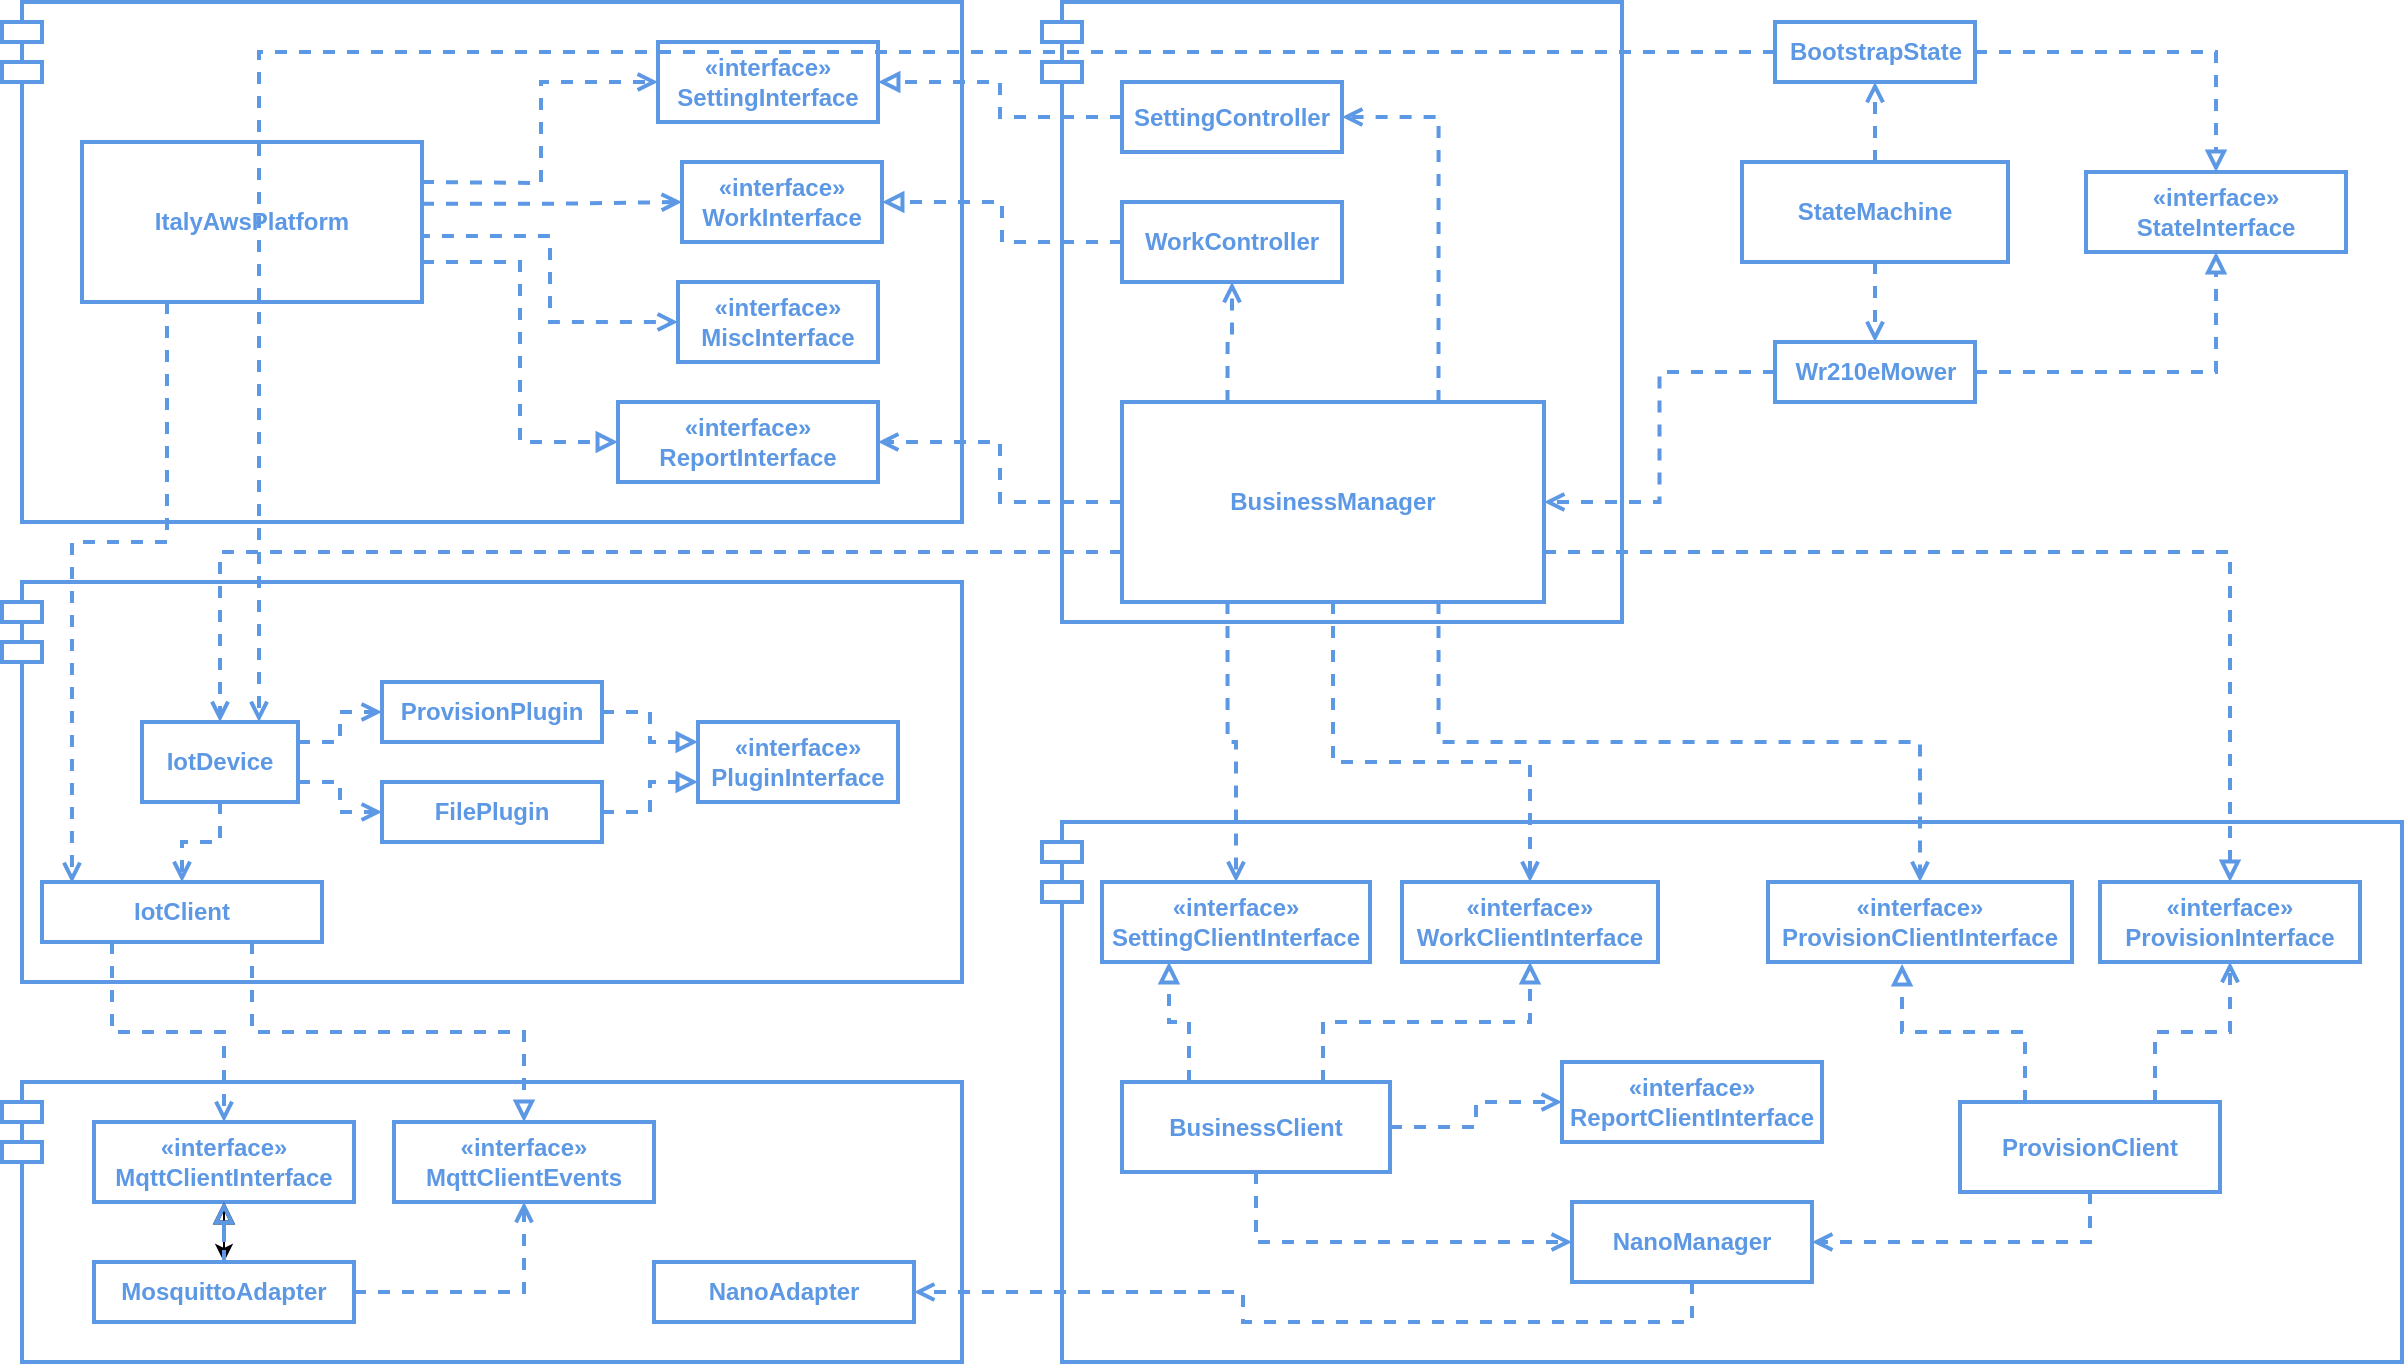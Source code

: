 <mxfile version="22.1.17" type="github">
  <diagram id="C5RBs43oDa-KdzZeNtuy" name="Page-1">
    <mxGraphModel dx="1687" dy="878" grid="1" gridSize="10" guides="1" tooltips="1" connect="1" arrows="1" fold="1" page="1" pageScale="1" pageWidth="827" pageHeight="1169" math="0" shadow="0">
      <root>
        <mxCell id="WIyWlLk6GJQsqaUBKTNV-0" />
        <mxCell id="WIyWlLk6GJQsqaUBKTNV-1" parent="WIyWlLk6GJQsqaUBKTNV-0" />
        <mxCell id="T223Wyw5lx-as_ETwjdr-97" value="" style="shape=module;align=left;spacingLeft=20;align=center;verticalAlign=middle;whiteSpace=wrap;html=1;strokeColor=#5d98e5;fontColor=#6d99f1;fontStyle=1;spacingTop=10;strokeWidth=2;" vertex="1" parent="WIyWlLk6GJQsqaUBKTNV-1">
          <mxGeometry x="560" y="310" width="290" height="310" as="geometry" />
        </mxCell>
        <mxCell id="T223Wyw5lx-as_ETwjdr-94" value="" style="shape=module;align=left;spacingLeft=20;align=center;verticalAlign=middle;whiteSpace=wrap;html=1;strokeColor=#5d98e5;fontColor=#6d99f1;fontStyle=1;spacingTop=10;strokeWidth=2;" vertex="1" parent="WIyWlLk6GJQsqaUBKTNV-1">
          <mxGeometry x="40" y="310" width="480" height="260" as="geometry" />
        </mxCell>
        <mxCell id="T223Wyw5lx-as_ETwjdr-74" value="" style="shape=module;align=left;spacingLeft=20;align=center;verticalAlign=middle;whiteSpace=wrap;html=1;strokeColor=#5d98e5;fontColor=#6d99f1;fontStyle=1;spacingTop=10;strokeWidth=2;" vertex="1" parent="WIyWlLk6GJQsqaUBKTNV-1">
          <mxGeometry x="560" y="720" width="680" height="270" as="geometry" />
        </mxCell>
        <mxCell id="T223Wyw5lx-as_ETwjdr-7" value="" style="shape=module;align=left;spacingLeft=20;align=center;verticalAlign=middle;whiteSpace=wrap;html=1;strokeColor=#5d98e5;fontColor=#6d99f1;fontStyle=1;spacingTop=10;strokeWidth=2;" vertex="1" parent="WIyWlLk6GJQsqaUBKTNV-1">
          <mxGeometry x="40" y="850" width="480" height="140" as="geometry" />
        </mxCell>
        <mxCell id="T223Wyw5lx-as_ETwjdr-77" value="" style="edgeStyle=orthogonalEdgeStyle;rounded=0;orthogonalLoop=1;jettySize=auto;html=1;" edge="1" parent="WIyWlLk6GJQsqaUBKTNV-1" source="T223Wyw5lx-as_ETwjdr-10" target="T223Wyw5lx-as_ETwjdr-12">
          <mxGeometry relative="1" as="geometry" />
        </mxCell>
        <mxCell id="T223Wyw5lx-as_ETwjdr-10" value="&lt;font color=&quot;#5d98e5&quot;&gt;&lt;b&gt;«interface»&lt;br&gt;MqttClientInterface&lt;/b&gt;&lt;br&gt;&lt;/font&gt;" style="html=1;whiteSpace=wrap;strokeWidth=2;strokeColor=#5d98e5;" vertex="1" parent="WIyWlLk6GJQsqaUBKTNV-1">
          <mxGeometry x="86" y="870" width="130" height="40" as="geometry" />
        </mxCell>
        <mxCell id="T223Wyw5lx-as_ETwjdr-13" style="edgeStyle=orthogonalEdgeStyle;rounded=0;orthogonalLoop=1;jettySize=auto;html=1;exitX=0.5;exitY=0;exitDx=0;exitDy=0;entryX=0.5;entryY=1;entryDx=0;entryDy=0;endArrow=block;endFill=0;dashed=1;strokeWidth=2;" edge="1" parent="WIyWlLk6GJQsqaUBKTNV-1" source="T223Wyw5lx-as_ETwjdr-12" target="T223Wyw5lx-as_ETwjdr-10">
          <mxGeometry relative="1" as="geometry" />
        </mxCell>
        <mxCell id="T223Wyw5lx-as_ETwjdr-14" value="" style="edgeStyle=orthogonalEdgeStyle;rounded=0;orthogonalLoop=1;jettySize=auto;html=1;strokeColor=#5d98e5;strokeWidth=2;dashed=1;endArrow=block;endFill=0;" edge="1" parent="WIyWlLk6GJQsqaUBKTNV-1" source="T223Wyw5lx-as_ETwjdr-12" target="T223Wyw5lx-as_ETwjdr-10">
          <mxGeometry relative="1" as="geometry" />
        </mxCell>
        <mxCell id="T223Wyw5lx-as_ETwjdr-35" style="edgeStyle=orthogonalEdgeStyle;rounded=0;orthogonalLoop=1;jettySize=auto;html=1;exitX=1;exitY=0.5;exitDx=0;exitDy=0;entryX=0.5;entryY=1;entryDx=0;entryDy=0;endArrow=open;strokeColor=#5d98e5;endFill=0;strokeWidth=2;dashed=1;" edge="1" parent="WIyWlLk6GJQsqaUBKTNV-1" source="T223Wyw5lx-as_ETwjdr-12" target="T223Wyw5lx-as_ETwjdr-15">
          <mxGeometry relative="1" as="geometry" />
        </mxCell>
        <mxCell id="T223Wyw5lx-as_ETwjdr-12" value="&lt;font color=&quot;#5d98e5&quot;&gt;&lt;b&gt;MosquittoAdapter&lt;/b&gt;&lt;/font&gt;" style="html=1;whiteSpace=wrap;strokeColor=#5d98e5;strokeWidth=2;" vertex="1" parent="WIyWlLk6GJQsqaUBKTNV-1">
          <mxGeometry x="86" y="940" width="130" height="30" as="geometry" />
        </mxCell>
        <mxCell id="T223Wyw5lx-as_ETwjdr-15" value="&lt;font color=&quot;#5d98e5&quot;&gt;&lt;b&gt;«interface»&lt;br&gt;MqttClientEvents&lt;/b&gt;&lt;br&gt;&lt;/font&gt;" style="html=1;whiteSpace=wrap;strokeWidth=2;strokeColor=#5d98e5;" vertex="1" parent="WIyWlLk6GJQsqaUBKTNV-1">
          <mxGeometry x="236" y="870" width="130" height="40" as="geometry" />
        </mxCell>
        <mxCell id="T223Wyw5lx-as_ETwjdr-16" value="" style="shape=module;align=left;spacingLeft=20;align=center;verticalAlign=middle;whiteSpace=wrap;html=1;strokeColor=#5d98e5;fontColor=#6d99f1;fontStyle=1;spacingTop=10;strokeWidth=2;" vertex="1" parent="WIyWlLk6GJQsqaUBKTNV-1">
          <mxGeometry x="40" y="600" width="480" height="200" as="geometry" />
        </mxCell>
        <mxCell id="T223Wyw5lx-as_ETwjdr-36" style="edgeStyle=orthogonalEdgeStyle;rounded=0;orthogonalLoop=1;jettySize=auto;html=1;exitX=0.5;exitY=1;exitDx=0;exitDy=0;endArrow=open;strokeColor=#5d98e5;endFill=0;strokeWidth=2;dashed=1;" edge="1" parent="WIyWlLk6GJQsqaUBKTNV-1" source="T223Wyw5lx-as_ETwjdr-17" target="T223Wyw5lx-as_ETwjdr-21">
          <mxGeometry relative="1" as="geometry" />
        </mxCell>
        <mxCell id="T223Wyw5lx-as_ETwjdr-37" style="edgeStyle=orthogonalEdgeStyle;rounded=0;orthogonalLoop=1;jettySize=auto;html=1;exitX=1;exitY=0.75;exitDx=0;exitDy=0;entryX=0;entryY=0.5;entryDx=0;entryDy=0;endArrow=open;strokeColor=#5d98e5;endFill=0;strokeWidth=2;dashed=1;" edge="1" parent="WIyWlLk6GJQsqaUBKTNV-1" source="T223Wyw5lx-as_ETwjdr-17" target="T223Wyw5lx-as_ETwjdr-20">
          <mxGeometry relative="1" as="geometry" />
        </mxCell>
        <mxCell id="T223Wyw5lx-as_ETwjdr-38" style="edgeStyle=orthogonalEdgeStyle;rounded=0;orthogonalLoop=1;jettySize=auto;html=1;exitX=1;exitY=0.25;exitDx=0;exitDy=0;entryX=0;entryY=0.5;entryDx=0;entryDy=0;endArrow=open;strokeColor=#5d98e5;endFill=0;strokeWidth=2;dashed=1;" edge="1" parent="WIyWlLk6GJQsqaUBKTNV-1" source="T223Wyw5lx-as_ETwjdr-17" target="T223Wyw5lx-as_ETwjdr-19">
          <mxGeometry relative="1" as="geometry" />
        </mxCell>
        <mxCell id="T223Wyw5lx-as_ETwjdr-17" value="&lt;font color=&quot;#5d98e5&quot;&gt;&lt;b&gt;IotDevice&lt;/b&gt;&lt;/font&gt;" style="html=1;whiteSpace=wrap;strokeColor=#5d98e5;strokeWidth=2;" vertex="1" parent="WIyWlLk6GJQsqaUBKTNV-1">
          <mxGeometry x="110" y="670" width="78" height="40" as="geometry" />
        </mxCell>
        <mxCell id="T223Wyw5lx-as_ETwjdr-18" value="&lt;font color=&quot;#5d98e5&quot;&gt;&lt;b&gt;«interface»&lt;br&gt;PluginInterface&lt;/b&gt;&lt;br&gt;&lt;/font&gt;" style="html=1;whiteSpace=wrap;strokeWidth=2;strokeColor=#5d98e5;" vertex="1" parent="WIyWlLk6GJQsqaUBKTNV-1">
          <mxGeometry x="388" y="670" width="100" height="40" as="geometry" />
        </mxCell>
        <mxCell id="T223Wyw5lx-as_ETwjdr-28" style="edgeStyle=orthogonalEdgeStyle;rounded=0;orthogonalLoop=1;jettySize=auto;html=1;exitX=1;exitY=0.5;exitDx=0;exitDy=0;entryX=0;entryY=0.25;entryDx=0;entryDy=0;endArrow=block;strokeColor=#5d98e5;strokeWidth=2;dashed=1;endFill=0;" edge="1" parent="WIyWlLk6GJQsqaUBKTNV-1" source="T223Wyw5lx-as_ETwjdr-19" target="T223Wyw5lx-as_ETwjdr-18">
          <mxGeometry relative="1" as="geometry" />
        </mxCell>
        <mxCell id="T223Wyw5lx-as_ETwjdr-19" value="&lt;font color=&quot;#5d98e5&quot;&gt;&lt;b&gt;ProvisionPlugin&lt;/b&gt;&lt;/font&gt;" style="html=1;whiteSpace=wrap;strokeColor=#5d98e5;strokeWidth=2;" vertex="1" parent="WIyWlLk6GJQsqaUBKTNV-1">
          <mxGeometry x="230" y="650" width="110" height="30" as="geometry" />
        </mxCell>
        <mxCell id="T223Wyw5lx-as_ETwjdr-29" style="edgeStyle=orthogonalEdgeStyle;rounded=0;orthogonalLoop=1;jettySize=auto;html=1;exitX=1;exitY=0.5;exitDx=0;exitDy=0;entryX=0;entryY=0.75;entryDx=0;entryDy=0;endArrow=block;strokeColor=#5d98e5;strokeWidth=2;dashed=1;endFill=0;" edge="1" parent="WIyWlLk6GJQsqaUBKTNV-1" source="T223Wyw5lx-as_ETwjdr-20" target="T223Wyw5lx-as_ETwjdr-18">
          <mxGeometry relative="1" as="geometry" />
        </mxCell>
        <mxCell id="T223Wyw5lx-as_ETwjdr-20" value="&lt;font color=&quot;#5d98e5&quot;&gt;&lt;b&gt;FilePlugin&lt;/b&gt;&lt;/font&gt;" style="html=1;whiteSpace=wrap;strokeColor=#5d98e5;strokeWidth=2;" vertex="1" parent="WIyWlLk6GJQsqaUBKTNV-1">
          <mxGeometry x="230" y="700" width="110" height="30" as="geometry" />
        </mxCell>
        <mxCell id="T223Wyw5lx-as_ETwjdr-30" style="edgeStyle=orthogonalEdgeStyle;rounded=0;orthogonalLoop=1;jettySize=auto;html=1;exitX=0.25;exitY=1;exitDx=0;exitDy=0;entryX=0.5;entryY=0;entryDx=0;entryDy=0;endArrow=open;endFill=0;strokeWidth=2;strokeColor=#5d98e5;dashed=1;" edge="1" parent="WIyWlLk6GJQsqaUBKTNV-1" source="T223Wyw5lx-as_ETwjdr-21" target="T223Wyw5lx-as_ETwjdr-10">
          <mxGeometry relative="1" as="geometry" />
        </mxCell>
        <mxCell id="T223Wyw5lx-as_ETwjdr-33" style="edgeStyle=orthogonalEdgeStyle;rounded=0;orthogonalLoop=1;jettySize=auto;html=1;exitX=0.75;exitY=1;exitDx=0;exitDy=0;endArrow=block;strokeColor=#5d98e5;strokeWidth=2;dashed=1;endFill=0;" edge="1" parent="WIyWlLk6GJQsqaUBKTNV-1" source="T223Wyw5lx-as_ETwjdr-21" target="T223Wyw5lx-as_ETwjdr-15">
          <mxGeometry relative="1" as="geometry" />
        </mxCell>
        <mxCell id="T223Wyw5lx-as_ETwjdr-21" value="&lt;font color=&quot;#5d98e5&quot;&gt;&lt;b&gt;IotClient&lt;/b&gt;&lt;/font&gt;" style="html=1;whiteSpace=wrap;strokeColor=#5d98e5;strokeWidth=2;" vertex="1" parent="WIyWlLk6GJQsqaUBKTNV-1">
          <mxGeometry x="60" y="750" width="140" height="30" as="geometry" />
        </mxCell>
        <mxCell id="T223Wyw5lx-as_ETwjdr-41" value="&lt;font color=&quot;#5d98e5&quot;&gt;&lt;b&gt;«interface»&lt;br&gt;SettingInterface&lt;/b&gt;&lt;br&gt;&lt;/font&gt;" style="html=1;whiteSpace=wrap;strokeWidth=2;strokeColor=#5d98e5;" vertex="1" parent="WIyWlLk6GJQsqaUBKTNV-1">
          <mxGeometry x="368" y="330" width="110" height="40" as="geometry" />
        </mxCell>
        <mxCell id="T223Wyw5lx-as_ETwjdr-42" value="&lt;font color=&quot;#5d98e5&quot;&gt;&lt;b&gt;«interface»&lt;br&gt;WorkInterface&lt;/b&gt;&lt;br&gt;&lt;/font&gt;" style="html=1;whiteSpace=wrap;strokeWidth=2;strokeColor=#5d98e5;" vertex="1" parent="WIyWlLk6GJQsqaUBKTNV-1">
          <mxGeometry x="380" y="390" width="100" height="40" as="geometry" />
        </mxCell>
        <mxCell id="T223Wyw5lx-as_ETwjdr-43" value="&lt;font color=&quot;#5d98e5&quot;&gt;&lt;b&gt;«interface»&lt;br&gt;MiscInterface&lt;/b&gt;&lt;br&gt;&lt;/font&gt;" style="html=1;whiteSpace=wrap;strokeWidth=2;strokeColor=#5d98e5;" vertex="1" parent="WIyWlLk6GJQsqaUBKTNV-1">
          <mxGeometry x="378" y="450" width="100" height="40" as="geometry" />
        </mxCell>
        <mxCell id="T223Wyw5lx-as_ETwjdr-44" value="&lt;font color=&quot;#5d98e5&quot;&gt;&lt;b&gt;«interface»&lt;br&gt;ReportInterface&lt;/b&gt;&lt;br&gt;&lt;/font&gt;" style="html=1;whiteSpace=wrap;strokeWidth=2;strokeColor=#5d98e5;" vertex="1" parent="WIyWlLk6GJQsqaUBKTNV-1">
          <mxGeometry x="348" y="510" width="130" height="40" as="geometry" />
        </mxCell>
        <mxCell id="T223Wyw5lx-as_ETwjdr-88" style="edgeStyle=orthogonalEdgeStyle;rounded=0;orthogonalLoop=1;jettySize=auto;html=1;entryX=0;entryY=0.5;entryDx=0;entryDy=0;endArrow=open;strokeColor=#5d98e5;endFill=0;strokeWidth=2;dashed=1;" edge="1" parent="WIyWlLk6GJQsqaUBKTNV-1" target="T223Wyw5lx-as_ETwjdr-41">
          <mxGeometry relative="1" as="geometry">
            <mxPoint x="250" y="400" as="sourcePoint" />
          </mxGeometry>
        </mxCell>
        <mxCell id="T223Wyw5lx-as_ETwjdr-89" style="edgeStyle=orthogonalEdgeStyle;rounded=0;orthogonalLoop=1;jettySize=auto;html=1;exitX=1;exitY=0.386;exitDx=0;exitDy=0;exitPerimeter=0;endArrow=open;strokeColor=#5d98e5;endFill=0;strokeWidth=2;dashed=1;" edge="1" parent="WIyWlLk6GJQsqaUBKTNV-1" source="T223Wyw5lx-as_ETwjdr-45" target="T223Wyw5lx-as_ETwjdr-42">
          <mxGeometry relative="1" as="geometry" />
        </mxCell>
        <mxCell id="T223Wyw5lx-as_ETwjdr-90" style="edgeStyle=orthogonalEdgeStyle;rounded=0;orthogonalLoop=1;jettySize=auto;html=1;exitX=0.988;exitY=0.588;exitDx=0;exitDy=0;entryX=0;entryY=0.5;entryDx=0;entryDy=0;exitPerimeter=0;endArrow=open;strokeColor=#5d98e5;endFill=0;strokeWidth=2;dashed=1;" edge="1" parent="WIyWlLk6GJQsqaUBKTNV-1" source="T223Wyw5lx-as_ETwjdr-45" target="T223Wyw5lx-as_ETwjdr-43">
          <mxGeometry relative="1" as="geometry" />
        </mxCell>
        <mxCell id="T223Wyw5lx-as_ETwjdr-91" style="edgeStyle=orthogonalEdgeStyle;rounded=0;orthogonalLoop=1;jettySize=auto;html=1;exitX=1;exitY=0.75;exitDx=0;exitDy=0;entryX=0;entryY=0.5;entryDx=0;entryDy=0;endArrow=block;strokeColor=#5d98e5;strokeWidth=2;dashed=1;endFill=0;" edge="1" parent="WIyWlLk6GJQsqaUBKTNV-1" source="T223Wyw5lx-as_ETwjdr-45" target="T223Wyw5lx-as_ETwjdr-44">
          <mxGeometry relative="1" as="geometry" />
        </mxCell>
        <mxCell id="T223Wyw5lx-as_ETwjdr-45" value="&lt;font color=&quot;#5d98e5&quot;&gt;&lt;b&gt;ItalyAwsPlatform&lt;/b&gt;&lt;/font&gt;" style="html=1;whiteSpace=wrap;strokeColor=#5d98e5;strokeWidth=2;" vertex="1" parent="WIyWlLk6GJQsqaUBKTNV-1">
          <mxGeometry x="80" y="380" width="170" height="80" as="geometry" />
        </mxCell>
        <mxCell id="T223Wyw5lx-as_ETwjdr-111" style="edgeStyle=orthogonalEdgeStyle;rounded=0;orthogonalLoop=1;jettySize=auto;html=1;exitX=0;exitY=0.5;exitDx=0;exitDy=0;endArrow=block;strokeColor=#5d98e5;strokeWidth=2;dashed=1;endFill=0;" edge="1" parent="WIyWlLk6GJQsqaUBKTNV-1" source="T223Wyw5lx-as_ETwjdr-46" target="T223Wyw5lx-as_ETwjdr-42">
          <mxGeometry relative="1" as="geometry" />
        </mxCell>
        <mxCell id="T223Wyw5lx-as_ETwjdr-46" value="&lt;font color=&quot;#5d98e5&quot;&gt;&lt;b&gt;WorkController&lt;/b&gt;&lt;/font&gt;" style="html=1;whiteSpace=wrap;strokeColor=#5d98e5;strokeWidth=2;" vertex="1" parent="WIyWlLk6GJQsqaUBKTNV-1">
          <mxGeometry x="600" y="410" width="110" height="40" as="geometry" />
        </mxCell>
        <mxCell id="T223Wyw5lx-as_ETwjdr-110" style="edgeStyle=orthogonalEdgeStyle;rounded=0;orthogonalLoop=1;jettySize=auto;html=1;exitX=0;exitY=0.5;exitDx=0;exitDy=0;entryX=1;entryY=0.5;entryDx=0;entryDy=0;endArrow=block;strokeColor=#5d98e5;strokeWidth=2;dashed=1;endFill=0;" edge="1" parent="WIyWlLk6GJQsqaUBKTNV-1" source="T223Wyw5lx-as_ETwjdr-47" target="T223Wyw5lx-as_ETwjdr-41">
          <mxGeometry relative="1" as="geometry" />
        </mxCell>
        <mxCell id="T223Wyw5lx-as_ETwjdr-47" value="&lt;font color=&quot;#5d98e5&quot;&gt;&lt;b&gt;SettingController&lt;/b&gt;&lt;/font&gt;" style="html=1;whiteSpace=wrap;strokeColor=#5d98e5;strokeWidth=2;" vertex="1" parent="WIyWlLk6GJQsqaUBKTNV-1">
          <mxGeometry x="600" y="350" width="110" height="35" as="geometry" />
        </mxCell>
        <mxCell id="T223Wyw5lx-as_ETwjdr-96" style="edgeStyle=orthogonalEdgeStyle;rounded=0;orthogonalLoop=1;jettySize=auto;html=1;exitX=0;exitY=0.5;exitDx=0;exitDy=0;entryX=1;entryY=0.5;entryDx=0;entryDy=0;endArrow=open;strokeColor=#5d98e5;strokeWidth=2;dashed=1;endFill=0;" edge="1" parent="WIyWlLk6GJQsqaUBKTNV-1" source="T223Wyw5lx-as_ETwjdr-48" target="T223Wyw5lx-as_ETwjdr-44">
          <mxGeometry relative="1" as="geometry" />
        </mxCell>
        <mxCell id="T223Wyw5lx-as_ETwjdr-98" style="edgeStyle=orthogonalEdgeStyle;rounded=0;orthogonalLoop=1;jettySize=auto;html=1;exitX=0.25;exitY=1;exitDx=0;exitDy=0;endArrow=open;strokeColor=#5d98e5;strokeWidth=2;dashed=1;endFill=0;" edge="1" parent="WIyWlLk6GJQsqaUBKTNV-1" source="T223Wyw5lx-as_ETwjdr-48" target="T223Wyw5lx-as_ETwjdr-62">
          <mxGeometry relative="1" as="geometry" />
        </mxCell>
        <mxCell id="T223Wyw5lx-as_ETwjdr-99" style="edgeStyle=orthogonalEdgeStyle;rounded=0;orthogonalLoop=1;jettySize=auto;html=1;exitX=0.5;exitY=1;exitDx=0;exitDy=0;entryX=0.5;entryY=0;entryDx=0;entryDy=0;endArrow=open;strokeColor=#5d98e5;strokeWidth=2;dashed=1;endFill=0;" edge="1" parent="WIyWlLk6GJQsqaUBKTNV-1" source="T223Wyw5lx-as_ETwjdr-48" target="T223Wyw5lx-as_ETwjdr-63">
          <mxGeometry relative="1" as="geometry">
            <Array as="points">
              <mxPoint x="706" y="690" />
              <mxPoint x="804" y="690" />
            </Array>
          </mxGeometry>
        </mxCell>
        <mxCell id="T223Wyw5lx-as_ETwjdr-101" style="edgeStyle=orthogonalEdgeStyle;rounded=0;orthogonalLoop=1;jettySize=auto;html=1;exitX=0.75;exitY=1;exitDx=0;exitDy=0;entryX=0.5;entryY=0;entryDx=0;entryDy=0;endArrow=open;strokeColor=#5d98e5;strokeWidth=2;dashed=1;endFill=0;" edge="1" parent="WIyWlLk6GJQsqaUBKTNV-1" source="T223Wyw5lx-as_ETwjdr-48" target="T223Wyw5lx-as_ETwjdr-61">
          <mxGeometry relative="1" as="geometry" />
        </mxCell>
        <mxCell id="T223Wyw5lx-as_ETwjdr-102" style="edgeStyle=orthogonalEdgeStyle;rounded=0;orthogonalLoop=1;jettySize=auto;html=1;exitX=1;exitY=0.75;exitDx=0;exitDy=0;entryX=0.5;entryY=0;entryDx=0;entryDy=0;endArrow=block;strokeColor=#5d98e5;strokeWidth=2;dashed=1;endFill=0;" edge="1" parent="WIyWlLk6GJQsqaUBKTNV-1" source="T223Wyw5lx-as_ETwjdr-48" target="T223Wyw5lx-as_ETwjdr-60">
          <mxGeometry relative="1" as="geometry" />
        </mxCell>
        <mxCell id="T223Wyw5lx-as_ETwjdr-112" style="edgeStyle=orthogonalEdgeStyle;rounded=0;orthogonalLoop=1;jettySize=auto;html=1;exitX=0.25;exitY=0;exitDx=0;exitDy=0;entryX=0.5;entryY=1;entryDx=0;entryDy=0;endArrow=open;strokeColor=#5d98e5;strokeWidth=2;dashed=1;endFill=0;" edge="1" parent="WIyWlLk6GJQsqaUBKTNV-1" source="T223Wyw5lx-as_ETwjdr-48" target="T223Wyw5lx-as_ETwjdr-46">
          <mxGeometry relative="1" as="geometry" />
        </mxCell>
        <mxCell id="T223Wyw5lx-as_ETwjdr-113" style="edgeStyle=orthogonalEdgeStyle;rounded=0;orthogonalLoop=1;jettySize=auto;html=1;exitX=0.75;exitY=0;exitDx=0;exitDy=0;entryX=1;entryY=0.5;entryDx=0;entryDy=0;endArrow=open;strokeColor=#5d98e5;strokeWidth=2;dashed=1;endFill=0;" edge="1" parent="WIyWlLk6GJQsqaUBKTNV-1" source="T223Wyw5lx-as_ETwjdr-48" target="T223Wyw5lx-as_ETwjdr-47">
          <mxGeometry relative="1" as="geometry" />
        </mxCell>
        <mxCell id="T223Wyw5lx-as_ETwjdr-114" style="edgeStyle=orthogonalEdgeStyle;rounded=0;orthogonalLoop=1;jettySize=auto;html=1;exitX=0;exitY=0.75;exitDx=0;exitDy=0;entryX=0.5;entryY=0;entryDx=0;entryDy=0;endArrow=open;strokeColor=#5d98e5;strokeWidth=2;dashed=1;endFill=0;" edge="1" parent="WIyWlLk6GJQsqaUBKTNV-1" source="T223Wyw5lx-as_ETwjdr-48" target="T223Wyw5lx-as_ETwjdr-17">
          <mxGeometry relative="1" as="geometry" />
        </mxCell>
        <mxCell id="T223Wyw5lx-as_ETwjdr-48" value="&lt;font color=&quot;#5d98e5&quot;&gt;&lt;b&gt;BusinessManager&lt;/b&gt;&lt;/font&gt;" style="html=1;whiteSpace=wrap;strokeColor=#5d98e5;strokeWidth=2;" vertex="1" parent="WIyWlLk6GJQsqaUBKTNV-1">
          <mxGeometry x="600" y="510" width="211" height="100" as="geometry" />
        </mxCell>
        <mxCell id="T223Wyw5lx-as_ETwjdr-49" value="&lt;font color=&quot;#5d98e5&quot;&gt;&lt;b&gt;«interface»&lt;br&gt;StateInterface&lt;/b&gt;&lt;br&gt;&lt;/font&gt;" style="html=1;whiteSpace=wrap;strokeWidth=2;strokeColor=#5d98e5;" vertex="1" parent="WIyWlLk6GJQsqaUBKTNV-1">
          <mxGeometry x="1082" y="395" width="130" height="40" as="geometry" />
        </mxCell>
        <mxCell id="T223Wyw5lx-as_ETwjdr-104" style="edgeStyle=orthogonalEdgeStyle;rounded=0;orthogonalLoop=1;jettySize=auto;html=1;exitX=1;exitY=0.5;exitDx=0;exitDy=0;entryX=0.5;entryY=0;entryDx=0;entryDy=0;endArrow=block;strokeColor=#5d98e5;strokeWidth=2;dashed=1;endFill=0;" edge="1" parent="WIyWlLk6GJQsqaUBKTNV-1" source="T223Wyw5lx-as_ETwjdr-50" target="T223Wyw5lx-as_ETwjdr-49">
          <mxGeometry relative="1" as="geometry" />
        </mxCell>
        <mxCell id="T223Wyw5lx-as_ETwjdr-115" style="edgeStyle=orthogonalEdgeStyle;rounded=0;orthogonalLoop=1;jettySize=auto;html=1;exitX=0;exitY=0.5;exitDx=0;exitDy=0;entryX=0.75;entryY=0;entryDx=0;entryDy=0;endArrow=open;strokeColor=#5d98e5;strokeWidth=2;dashed=1;endFill=0;" edge="1" parent="WIyWlLk6GJQsqaUBKTNV-1" source="T223Wyw5lx-as_ETwjdr-50" target="T223Wyw5lx-as_ETwjdr-17">
          <mxGeometry relative="1" as="geometry" />
        </mxCell>
        <mxCell id="T223Wyw5lx-as_ETwjdr-50" value="&lt;font color=&quot;#5d98e5&quot;&gt;&lt;b&gt;BootstrapState&lt;/b&gt;&lt;/font&gt;" style="html=1;whiteSpace=wrap;strokeColor=#5d98e5;strokeWidth=2;" vertex="1" parent="WIyWlLk6GJQsqaUBKTNV-1">
          <mxGeometry x="926.5" y="320" width="100" height="30" as="geometry" />
        </mxCell>
        <mxCell id="T223Wyw5lx-as_ETwjdr-105" style="edgeStyle=orthogonalEdgeStyle;rounded=0;orthogonalLoop=1;jettySize=auto;html=1;exitX=0.5;exitY=1;exitDx=0;exitDy=0;entryX=0.5;entryY=0;entryDx=0;entryDy=0;endArrow=open;strokeColor=#5d98e5;strokeWidth=2;dashed=1;endFill=0;" edge="1" parent="WIyWlLk6GJQsqaUBKTNV-1" source="T223Wyw5lx-as_ETwjdr-51" target="T223Wyw5lx-as_ETwjdr-52">
          <mxGeometry relative="1" as="geometry" />
        </mxCell>
        <mxCell id="T223Wyw5lx-as_ETwjdr-106" style="edgeStyle=orthogonalEdgeStyle;rounded=0;orthogonalLoop=1;jettySize=auto;html=1;exitX=0.5;exitY=0;exitDx=0;exitDy=0;entryX=0.5;entryY=1;entryDx=0;entryDy=0;endArrow=open;strokeColor=#5d98e5;strokeWidth=2;dashed=1;endFill=0;" edge="1" parent="WIyWlLk6GJQsqaUBKTNV-1" source="T223Wyw5lx-as_ETwjdr-51" target="T223Wyw5lx-as_ETwjdr-50">
          <mxGeometry relative="1" as="geometry" />
        </mxCell>
        <mxCell id="T223Wyw5lx-as_ETwjdr-51" value="&lt;font color=&quot;#5d98e5&quot;&gt;&lt;b&gt;StateMachine&lt;/b&gt;&lt;/font&gt;" style="html=1;whiteSpace=wrap;strokeColor=#5d98e5;strokeWidth=2;" vertex="1" parent="WIyWlLk6GJQsqaUBKTNV-1">
          <mxGeometry x="910" y="390" width="133" height="50" as="geometry" />
        </mxCell>
        <mxCell id="T223Wyw5lx-as_ETwjdr-103" style="edgeStyle=orthogonalEdgeStyle;rounded=0;orthogonalLoop=1;jettySize=auto;html=1;exitX=1;exitY=0.5;exitDx=0;exitDy=0;entryX=0.5;entryY=1;entryDx=0;entryDy=0;endArrow=block;strokeColor=#5d98e5;strokeWidth=2;dashed=1;endFill=0;" edge="1" parent="WIyWlLk6GJQsqaUBKTNV-1" source="T223Wyw5lx-as_ETwjdr-52" target="T223Wyw5lx-as_ETwjdr-49">
          <mxGeometry relative="1" as="geometry" />
        </mxCell>
        <mxCell id="T223Wyw5lx-as_ETwjdr-107" style="edgeStyle=orthogonalEdgeStyle;rounded=0;orthogonalLoop=1;jettySize=auto;html=1;exitX=0;exitY=0.5;exitDx=0;exitDy=0;entryX=1;entryY=0.5;entryDx=0;entryDy=0;endArrow=open;strokeColor=#5d98e5;strokeWidth=2;dashed=1;endFill=0;" edge="1" parent="WIyWlLk6GJQsqaUBKTNV-1" source="T223Wyw5lx-as_ETwjdr-52" target="T223Wyw5lx-as_ETwjdr-48">
          <mxGeometry relative="1" as="geometry" />
        </mxCell>
        <mxCell id="T223Wyw5lx-as_ETwjdr-52" value="&lt;font color=&quot;#5d98e5&quot;&gt;&lt;b&gt;Wr210eMower&lt;/b&gt;&lt;/font&gt;" style="html=1;whiteSpace=wrap;strokeColor=#5d98e5;strokeWidth=2;" vertex="1" parent="WIyWlLk6GJQsqaUBKTNV-1">
          <mxGeometry x="926.5" y="480" width="100" height="30" as="geometry" />
        </mxCell>
        <mxCell id="T223Wyw5lx-as_ETwjdr-80" style="edgeStyle=orthogonalEdgeStyle;rounded=0;orthogonalLoop=1;jettySize=auto;html=1;exitX=0.25;exitY=0;exitDx=0;exitDy=0;entryX=0.25;entryY=1;entryDx=0;entryDy=0;endArrow=block;strokeColor=#5d98e5;strokeWidth=2;dashed=1;endFill=0;" edge="1" parent="WIyWlLk6GJQsqaUBKTNV-1" source="T223Wyw5lx-as_ETwjdr-59" target="T223Wyw5lx-as_ETwjdr-62">
          <mxGeometry relative="1" as="geometry" />
        </mxCell>
        <mxCell id="T223Wyw5lx-as_ETwjdr-83" style="edgeStyle=orthogonalEdgeStyle;rounded=0;orthogonalLoop=1;jettySize=auto;html=1;exitX=0.75;exitY=0;exitDx=0;exitDy=0;entryX=0.5;entryY=1;entryDx=0;entryDy=0;endArrow=block;strokeColor=#5d98e5;strokeWidth=2;dashed=1;endFill=0;" edge="1" parent="WIyWlLk6GJQsqaUBKTNV-1" source="T223Wyw5lx-as_ETwjdr-59" target="T223Wyw5lx-as_ETwjdr-63">
          <mxGeometry relative="1" as="geometry" />
        </mxCell>
        <mxCell id="T223Wyw5lx-as_ETwjdr-84" style="edgeStyle=orthogonalEdgeStyle;rounded=0;orthogonalLoop=1;jettySize=auto;html=1;exitX=1;exitY=0.5;exitDx=0;exitDy=0;entryX=0;entryY=0.5;entryDx=0;entryDy=0;endArrow=open;strokeColor=#5d98e5;endFill=0;strokeWidth=2;dashed=1;" edge="1" parent="WIyWlLk6GJQsqaUBKTNV-1" source="T223Wyw5lx-as_ETwjdr-59" target="T223Wyw5lx-as_ETwjdr-64">
          <mxGeometry relative="1" as="geometry" />
        </mxCell>
        <mxCell id="T223Wyw5lx-as_ETwjdr-85" style="edgeStyle=orthogonalEdgeStyle;rounded=0;orthogonalLoop=1;jettySize=auto;html=1;exitX=0.5;exitY=1;exitDx=0;exitDy=0;entryX=0;entryY=0.5;entryDx=0;entryDy=0;endArrow=open;strokeColor=#5d98e5;endFill=0;strokeWidth=2;dashed=1;" edge="1" parent="WIyWlLk6GJQsqaUBKTNV-1" source="T223Wyw5lx-as_ETwjdr-59" target="T223Wyw5lx-as_ETwjdr-79">
          <mxGeometry relative="1" as="geometry" />
        </mxCell>
        <mxCell id="T223Wyw5lx-as_ETwjdr-59" value="&lt;font color=&quot;#5d98e5&quot;&gt;&lt;b&gt;BusinessClient&lt;/b&gt;&lt;/font&gt;" style="html=1;whiteSpace=wrap;strokeColor=#5d98e5;strokeWidth=2;" vertex="1" parent="WIyWlLk6GJQsqaUBKTNV-1">
          <mxGeometry x="600" y="850" width="134" height="45" as="geometry" />
        </mxCell>
        <mxCell id="T223Wyw5lx-as_ETwjdr-60" value="&lt;font color=&quot;#5d98e5&quot;&gt;&lt;b&gt;«interface»&lt;br&gt;ProvisionInterface&lt;/b&gt;&lt;br&gt;&lt;/font&gt;" style="html=1;whiteSpace=wrap;strokeWidth=2;strokeColor=#5d98e5;" vertex="1" parent="WIyWlLk6GJQsqaUBKTNV-1">
          <mxGeometry x="1089" y="750" width="130" height="40" as="geometry" />
        </mxCell>
        <mxCell id="T223Wyw5lx-as_ETwjdr-61" value="&lt;font color=&quot;#5d98e5&quot;&gt;&lt;b&gt;«interface»&lt;br&gt;ProvisionClientInterface&lt;/b&gt;&lt;br&gt;&lt;/font&gt;" style="html=1;whiteSpace=wrap;strokeWidth=2;strokeColor=#5d98e5;" vertex="1" parent="WIyWlLk6GJQsqaUBKTNV-1">
          <mxGeometry x="923" y="750" width="152" height="40" as="geometry" />
        </mxCell>
        <mxCell id="T223Wyw5lx-as_ETwjdr-62" value="&lt;font color=&quot;#5d98e5&quot;&gt;&lt;b&gt;«interface»&lt;br&gt;SettingClientInterface&lt;/b&gt;&lt;br&gt;&lt;/font&gt;" style="html=1;whiteSpace=wrap;strokeWidth=2;strokeColor=#5d98e5;" vertex="1" parent="WIyWlLk6GJQsqaUBKTNV-1">
          <mxGeometry x="590" y="750" width="134" height="40" as="geometry" />
        </mxCell>
        <mxCell id="T223Wyw5lx-as_ETwjdr-63" value="&lt;font color=&quot;#5d98e5&quot;&gt;&lt;b&gt;«interface»&lt;br&gt;WorkClientInterface&lt;/b&gt;&lt;br&gt;&lt;/font&gt;" style="html=1;whiteSpace=wrap;strokeWidth=2;strokeColor=#5d98e5;" vertex="1" parent="WIyWlLk6GJQsqaUBKTNV-1">
          <mxGeometry x="740" y="750" width="128" height="40" as="geometry" />
        </mxCell>
        <mxCell id="T223Wyw5lx-as_ETwjdr-64" value="&lt;font color=&quot;#5d98e5&quot;&gt;&lt;b&gt;«interface»&lt;br&gt;ReportClientInterface&lt;/b&gt;&lt;br&gt;&lt;/font&gt;" style="html=1;whiteSpace=wrap;strokeWidth=2;strokeColor=#5d98e5;" vertex="1" parent="WIyWlLk6GJQsqaUBKTNV-1">
          <mxGeometry x="820" y="840" width="130" height="40" as="geometry" />
        </mxCell>
        <mxCell id="T223Wyw5lx-as_ETwjdr-76" style="edgeStyle=orthogonalEdgeStyle;rounded=0;orthogonalLoop=1;jettySize=auto;html=1;exitX=0.75;exitY=0;exitDx=0;exitDy=0;entryX=0.5;entryY=1;entryDx=0;entryDy=0;endArrow=open;strokeColor=#5d98e5;strokeWidth=2;dashed=1;endFill=0;" edge="1" parent="WIyWlLk6GJQsqaUBKTNV-1" source="T223Wyw5lx-as_ETwjdr-65" target="T223Wyw5lx-as_ETwjdr-60">
          <mxGeometry relative="1" as="geometry" />
        </mxCell>
        <mxCell id="T223Wyw5lx-as_ETwjdr-86" style="edgeStyle=orthogonalEdgeStyle;rounded=0;orthogonalLoop=1;jettySize=auto;html=1;exitX=0.5;exitY=1;exitDx=0;exitDy=0;entryX=1;entryY=0.5;entryDx=0;entryDy=0;endArrow=open;strokeColor=#5d98e5;endFill=0;strokeWidth=2;dashed=1;" edge="1" parent="WIyWlLk6GJQsqaUBKTNV-1" source="T223Wyw5lx-as_ETwjdr-65" target="T223Wyw5lx-as_ETwjdr-79">
          <mxGeometry relative="1" as="geometry" />
        </mxCell>
        <mxCell id="T223Wyw5lx-as_ETwjdr-65" value="&lt;font color=&quot;#5d98e5&quot;&gt;&lt;b&gt;ProvisionClient&lt;/b&gt;&lt;/font&gt;" style="html=1;whiteSpace=wrap;strokeColor=#5d98e5;strokeWidth=2;" vertex="1" parent="WIyWlLk6GJQsqaUBKTNV-1">
          <mxGeometry x="1019" y="860" width="130" height="45" as="geometry" />
        </mxCell>
        <mxCell id="T223Wyw5lx-as_ETwjdr-75" style="edgeStyle=orthogonalEdgeStyle;rounded=0;orthogonalLoop=1;jettySize=auto;html=1;exitX=0.25;exitY=0;exitDx=0;exitDy=0;entryX=0.441;entryY=1.025;entryDx=0;entryDy=0;entryPerimeter=0;endArrow=block;strokeColor=#5d98e5;strokeWidth=2;dashed=1;endFill=0;" edge="1" parent="WIyWlLk6GJQsqaUBKTNV-1" source="T223Wyw5lx-as_ETwjdr-65" target="T223Wyw5lx-as_ETwjdr-61">
          <mxGeometry relative="1" as="geometry" />
        </mxCell>
        <mxCell id="T223Wyw5lx-as_ETwjdr-78" value="&lt;font color=&quot;#5d98e5&quot;&gt;&lt;b&gt;NanoAdapter&lt;/b&gt;&lt;/font&gt;" style="html=1;whiteSpace=wrap;strokeColor=#5d98e5;strokeWidth=2;" vertex="1" parent="WIyWlLk6GJQsqaUBKTNV-1">
          <mxGeometry x="366" y="940" width="130" height="30" as="geometry" />
        </mxCell>
        <mxCell id="T223Wyw5lx-as_ETwjdr-87" style="edgeStyle=orthogonalEdgeStyle;rounded=0;orthogonalLoop=1;jettySize=auto;html=1;exitX=0.5;exitY=1;exitDx=0;exitDy=0;entryX=1;entryY=0.5;entryDx=0;entryDy=0;endArrow=open;strokeColor=#5d98e5;endFill=0;strokeWidth=2;dashed=1;" edge="1" parent="WIyWlLk6GJQsqaUBKTNV-1" source="T223Wyw5lx-as_ETwjdr-79" target="T223Wyw5lx-as_ETwjdr-78">
          <mxGeometry relative="1" as="geometry" />
        </mxCell>
        <mxCell id="T223Wyw5lx-as_ETwjdr-79" value="&lt;font color=&quot;#5d98e5&quot;&gt;&lt;b&gt;NanoManager&lt;/b&gt;&lt;/font&gt;" style="html=1;whiteSpace=wrap;strokeColor=#5d98e5;strokeWidth=2;" vertex="1" parent="WIyWlLk6GJQsqaUBKTNV-1">
          <mxGeometry x="825" y="910" width="120" height="40" as="geometry" />
        </mxCell>
        <mxCell id="T223Wyw5lx-as_ETwjdr-95" style="edgeStyle=orthogonalEdgeStyle;rounded=0;orthogonalLoop=1;jettySize=auto;html=1;exitX=0.25;exitY=1;exitDx=0;exitDy=0;entryX=0.107;entryY=0.017;entryDx=0;entryDy=0;entryPerimeter=0;endArrow=open;strokeColor=#5d98e5;endFill=0;strokeWidth=2;dashed=1;" edge="1" parent="WIyWlLk6GJQsqaUBKTNV-1" source="T223Wyw5lx-as_ETwjdr-45" target="T223Wyw5lx-as_ETwjdr-21">
          <mxGeometry relative="1" as="geometry">
            <Array as="points">
              <mxPoint x="123" y="580" />
              <mxPoint x="75" y="580" />
            </Array>
          </mxGeometry>
        </mxCell>
      </root>
    </mxGraphModel>
  </diagram>
</mxfile>
